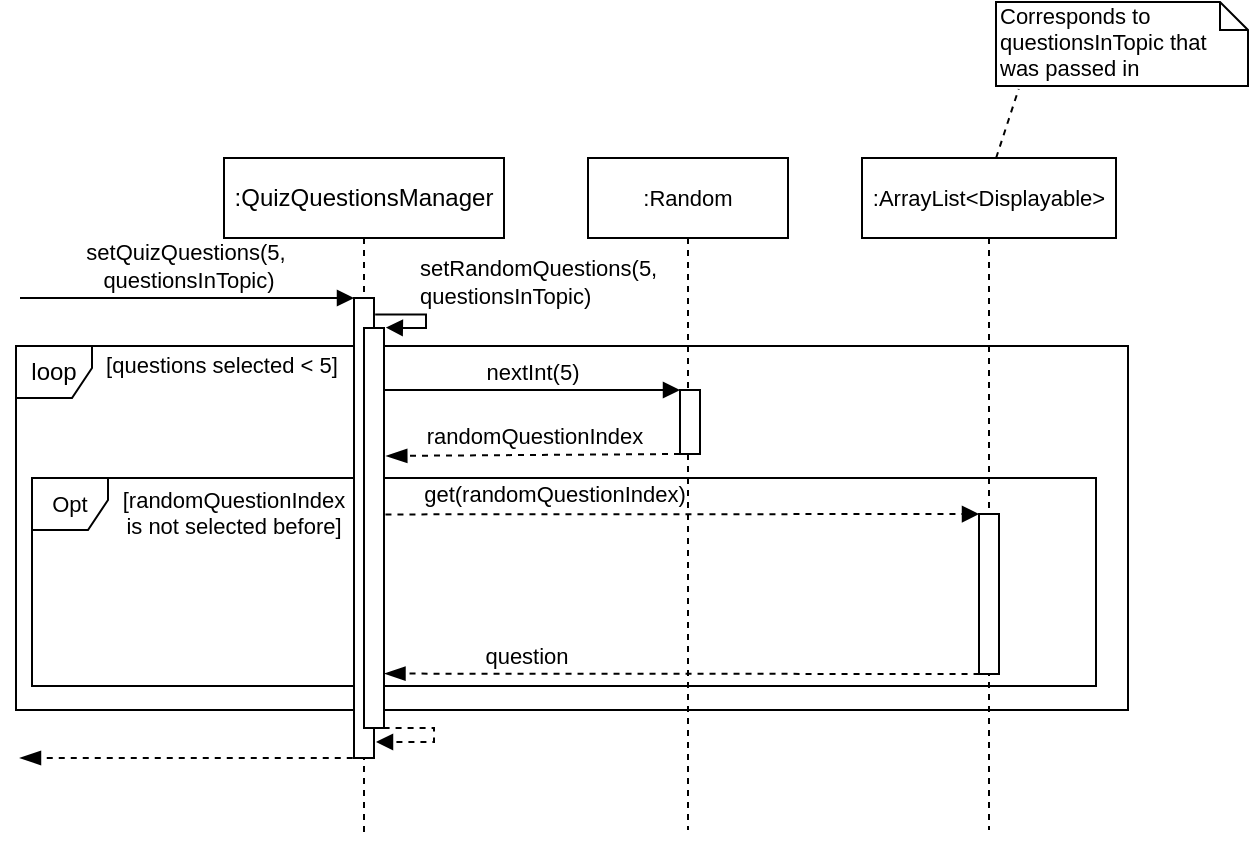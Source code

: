 <mxfile version="13.8.5" type="device"><diagram id="C5RBs43oDa-KdzZeNtuy" name="Page-1"><mxGraphModel dx="1008" dy="560" grid="1" gridSize="1" guides="1" tooltips="1" connect="1" arrows="1" fold="1" page="1" pageScale="1" pageWidth="827" pageHeight="1169" math="0" shadow="0"><root><mxCell id="WIyWlLk6GJQsqaUBKTNV-0"/><mxCell id="WIyWlLk6GJQsqaUBKTNV-1" parent="WIyWlLk6GJQsqaUBKTNV-0"/><mxCell id="OvEJVF0dUZjoCznwc9Ov-21" value="[randomQuestionIndex &#10;is not selected before]" style="text;align=center;fontStyle=0;verticalAlign=middle;spacingLeft=3;spacingRight=3;strokeColor=none;rotatable=0;points=[[0,0.5],[1,0.5]];portConstraint=eastwest;fontSize=11;" parent="WIyWlLk6GJQsqaUBKTNV-1" vertex="1"><mxGeometry x="32" y="252" width="178" height="26" as="geometry"/></mxCell><mxCell id="OvEJVF0dUZjoCznwc9Ov-11" value="loop" style="shape=umlFrame;whiteSpace=wrap;html=1;width=38;height=26;" parent="WIyWlLk6GJQsqaUBKTNV-1" vertex="1"><mxGeometry x="12" y="182" width="556" height="182" as="geometry"/></mxCell><mxCell id="OvEJVF0dUZjoCznwc9Ov-15" value=":Random" style="shape=umlLifeline;perimeter=lifelinePerimeter;whiteSpace=wrap;html=1;container=1;collapsible=0;recursiveResize=0;outlineConnect=0;fontSize=11;" parent="WIyWlLk6GJQsqaUBKTNV-1" vertex="1"><mxGeometry x="298" y="88" width="100" height="336" as="geometry"/></mxCell><mxCell id="OvEJVF0dUZjoCznwc9Ov-16" value="" style="html=1;points=[];perimeter=orthogonalPerimeter;fontSize=11;" parent="OvEJVF0dUZjoCznwc9Ov-15" vertex="1"><mxGeometry x="46" y="116" width="10" height="32" as="geometry"/></mxCell><mxCell id="OvEJVF0dUZjoCznwc9Ov-17" value="nextInt(5)&lt;br&gt;" style="html=1;verticalAlign=bottom;endArrow=block;entryX=0;entryY=0;fontSize=11;" parent="WIyWlLk6GJQsqaUBKTNV-1" source="OvEJVF0dUZjoCznwc9Ov-2" target="OvEJVF0dUZjoCznwc9Ov-16" edge="1"><mxGeometry relative="1" as="geometry"><mxPoint x="274" y="190" as="sourcePoint"/></mxGeometry></mxCell><mxCell id="OvEJVF0dUZjoCznwc9Ov-18" value="randomQuestionIndex" style="html=1;verticalAlign=bottom;endArrow=blockThin;dashed=1;endSize=8;fontSize=11;endFill=1;entryX=0.333;entryY=0.302;entryDx=0;entryDy=0;entryPerimeter=0;" parent="WIyWlLk6GJQsqaUBKTNV-1" edge="1" target="OvEJVF0dUZjoCznwc9Ov-11"><mxGeometry relative="1" as="geometry"><mxPoint x="198" y="236" as="targetPoint"/><mxPoint x="344" y="236" as="sourcePoint"/></mxGeometry></mxCell><mxCell id="OvEJVF0dUZjoCznwc9Ov-20" value="Opt" style="shape=umlFrame;whiteSpace=wrap;html=1;fontSize=11;width=38;height=26;" parent="WIyWlLk6GJQsqaUBKTNV-1" vertex="1"><mxGeometry x="20" y="248" width="532" height="104" as="geometry"/></mxCell><mxCell id="OvEJVF0dUZjoCznwc9Ov-23" value="get(randomQuestionIndex)" style="html=1;verticalAlign=bottom;endArrow=block;entryX=0;entryY=0;dashed=1;exitX=1.073;exitY=0.466;exitDx=0;exitDy=0;exitPerimeter=0;" parent="WIyWlLk6GJQsqaUBKTNV-1" source="OvEJVF0dUZjoCznwc9Ov-2" target="OvEJVF0dUZjoCznwc9Ov-22" edge="1"><mxGeometry x="-0.434" y="1" relative="1" as="geometry"><mxPoint x="410" y="262" as="sourcePoint"/><Array as="points"/><mxPoint as="offset"/></mxGeometry></mxCell><mxCell id="OvEJVF0dUZjoCznwc9Ov-24" value="question" style="html=1;verticalAlign=bottom;endArrow=blockThin;dashed=1;endSize=8;endFill=1;exitX=0.027;exitY=1;exitDx=0;exitDy=0;exitPerimeter=0;entryX=1.025;entryY=0.864;entryDx=0;entryDy=0;entryPerimeter=0;" parent="WIyWlLk6GJQsqaUBKTNV-1" source="OvEJVF0dUZjoCznwc9Ov-22" target="OvEJVF0dUZjoCznwc9Ov-2" edge="1"><mxGeometry x="0.524" relative="1" as="geometry"><mxPoint x="197" y="344" as="targetPoint"/><mxPoint as="offset"/><mxPoint x="493" y="345" as="sourcePoint"/></mxGeometry></mxCell><mxCell id="OvEJVF0dUZjoCznwc9Ov-25" value=":ArrayList&amp;lt;Displayable&amp;gt;" style="shape=umlLifeline;perimeter=lifelinePerimeter;whiteSpace=wrap;html=1;container=1;collapsible=0;recursiveResize=0;outlineConnect=0;fontSize=11;" parent="WIyWlLk6GJQsqaUBKTNV-1" vertex="1"><mxGeometry x="435" y="88" width="127" height="336" as="geometry"/></mxCell><mxCell id="OvEJVF0dUZjoCznwc9Ov-22" value="" style="html=1;points=[];perimeter=orthogonalPerimeter;fontSize=11;" parent="OvEJVF0dUZjoCznwc9Ov-25" vertex="1"><mxGeometry x="58.5" y="178" width="10" height="80" as="geometry"/></mxCell><mxCell id="OvEJVF0dUZjoCznwc9Ov-12" value="[questions selected &lt; 5]" style="text;align=center;fontStyle=0;verticalAlign=middle;spacingLeft=3;spacingRight=3;strokeColor=none;rotatable=0;points=[[0,0.5],[1,0.5]];portConstraint=eastwest;fontSize=11;" parent="WIyWlLk6GJQsqaUBKTNV-1" vertex="1"><mxGeometry x="26" y="178" width="178" height="26" as="geometry"/></mxCell><mxCell id="OvEJVF0dUZjoCznwc9Ov-0" value=":QuizQuestionsManager" style="shape=umlLifeline;perimeter=lifelinePerimeter;whiteSpace=wrap;html=1;container=1;collapsible=0;recursiveResize=0;outlineConnect=0;" parent="WIyWlLk6GJQsqaUBKTNV-1" vertex="1"><mxGeometry x="116" y="88" width="140" height="340" as="geometry"/></mxCell><mxCell id="texzXbtEhnZWvoqyBNu1-2" value="" style="html=1;points=[];perimeter=orthogonalPerimeter;" parent="OvEJVF0dUZjoCznwc9Ov-0" vertex="1"><mxGeometry x="65" y="70" width="10" height="230" as="geometry"/></mxCell><mxCell id="texzXbtEhnZWvoqyBNu1-3" value="" style="html=1;verticalAlign=bottom;endArrow=block;entryX=0;entryY=0;" parent="OvEJVF0dUZjoCznwc9Ov-0" target="texzXbtEhnZWvoqyBNu1-2" edge="1"><mxGeometry relative="1" as="geometry"><mxPoint x="-102" y="70" as="sourcePoint"/></mxGeometry></mxCell><mxCell id="texzXbtEhnZWvoqyBNu1-5" value="setQuizQuestions(5,&amp;nbsp;&lt;br&gt;questionsInTopic)" style="edgeLabel;html=1;align=center;verticalAlign=middle;resizable=0;points=[];" parent="texzXbtEhnZWvoqyBNu1-3" vertex="1" connectable="0"><mxGeometry x="0.101" relative="1" as="geometry"><mxPoint x="-7.9" y="-16" as="offset"/></mxGeometry></mxCell><mxCell id="texzXbtEhnZWvoqyBNu1-4" value="" style="html=1;verticalAlign=bottom;endArrow=blockThin;dashed=1;endSize=8;endFill=1;exitX=-0.062;exitY=1;exitDx=0;exitDy=0;exitPerimeter=0;" parent="OvEJVF0dUZjoCznwc9Ov-0" source="texzXbtEhnZWvoqyBNu1-2" edge="1"><mxGeometry relative="1" as="geometry"><mxPoint x="-102" y="300" as="targetPoint"/><mxPoint x="64" y="298" as="sourcePoint"/></mxGeometry></mxCell><mxCell id="OvEJVF0dUZjoCznwc9Ov-2" value="" style="html=1;points=[];perimeter=orthogonalPerimeter;" parent="OvEJVF0dUZjoCznwc9Ov-0" vertex="1"><mxGeometry x="70" y="85" width="10" height="200" as="geometry"/></mxCell><mxCell id="texzXbtEhnZWvoqyBNu1-7" value="setRandomQuestions(5, &lt;br&gt;questionsInTopic)" style="edgeStyle=orthogonalEdgeStyle;html=1;align=left;spacingLeft=2;endArrow=block;rounded=0;entryX=1.09;entryY=-0.001;entryDx=0;entryDy=0;entryPerimeter=0;exitX=1.059;exitY=0.036;exitDx=0;exitDy=0;exitPerimeter=0;" parent="OvEJVF0dUZjoCznwc9Ov-0" target="OvEJVF0dUZjoCznwc9Ov-2" edge="1" source="texzXbtEhnZWvoqyBNu1-2"><mxGeometry x="-0.041" y="8" relative="1" as="geometry"><mxPoint x="76" y="78" as="sourcePoint"/><Array as="points"><mxPoint x="101" y="78"/><mxPoint x="101" y="85"/><mxPoint x="92" y="85"/></Array><mxPoint x="81" y="98" as="targetPoint"/><mxPoint x="-7" y="-8" as="offset"/></mxGeometry></mxCell><mxCell id="OvEJVF0dUZjoCznwc9Ov-26" value="Corresponds to questionsInTopic that was passed in" style="shape=note;whiteSpace=wrap;html=1;size=14;verticalAlign=top;align=left;spacingTop=-6;fontSize=11;" parent="WIyWlLk6GJQsqaUBKTNV-1" vertex="1"><mxGeometry x="502" y="10" width="126" height="42" as="geometry"/></mxCell><mxCell id="OvEJVF0dUZjoCznwc9Ov-27" value="" style="endArrow=none;dashed=1;html=1;entryX=0.09;entryY=1.036;entryDx=0;entryDy=0;entryPerimeter=0;exitX=0.528;exitY=0;exitDx=0;exitDy=0;exitPerimeter=0;" parent="WIyWlLk6GJQsqaUBKTNV-1" source="OvEJVF0dUZjoCznwc9Ov-25" target="OvEJVF0dUZjoCznwc9Ov-26" edge="1"><mxGeometry width="50" height="50" relative="1" as="geometry"><mxPoint x="482" y="100" as="sourcePoint"/><mxPoint x="532" y="50" as="targetPoint"/></mxGeometry></mxCell><mxCell id="texzXbtEhnZWvoqyBNu1-12" value="&amp;nbsp;&lt;br&gt;" style="edgeStyle=orthogonalEdgeStyle;html=1;align=left;spacingLeft=2;endArrow=block;rounded=0;dashed=1;exitX=0.979;exitY=1;exitDx=0;exitDy=0;exitPerimeter=0;" parent="WIyWlLk6GJQsqaUBKTNV-1" edge="1" source="OvEJVF0dUZjoCznwc9Ov-2"><mxGeometry x="0.065" y="32" relative="1" as="geometry"><mxPoint x="202" y="372" as="sourcePoint"/><Array as="points"><mxPoint x="221" y="373"/><mxPoint x="221" y="380"/></Array><mxPoint x="192" y="380" as="targetPoint"/><mxPoint x="31" y="-24" as="offset"/></mxGeometry></mxCell></root></mxGraphModel></diagram></mxfile>